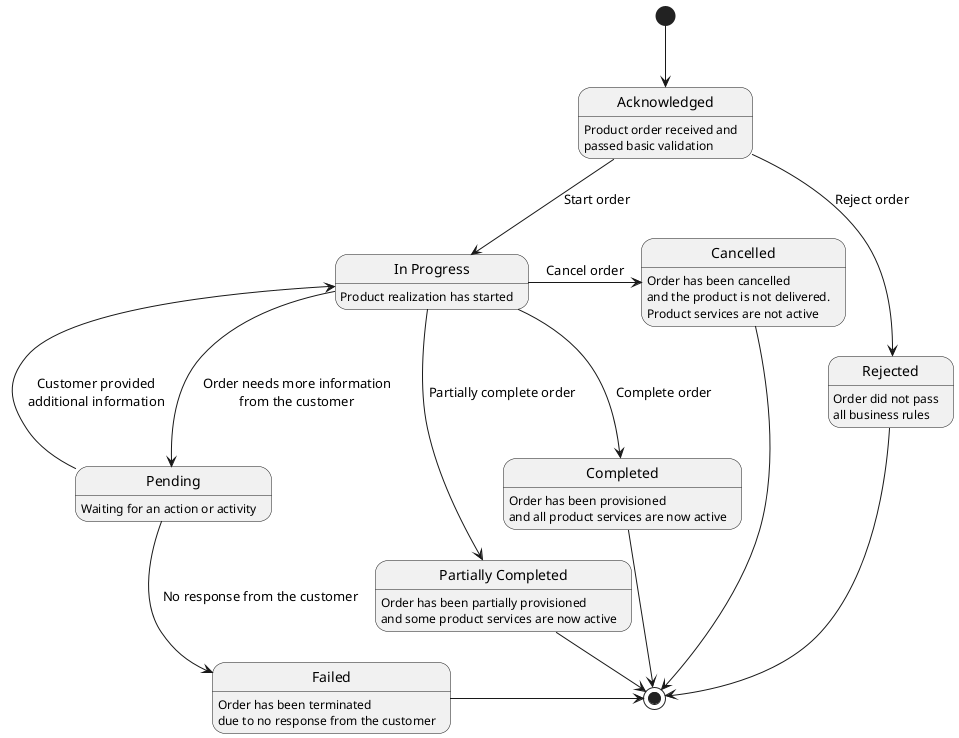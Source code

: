 @startuml
state "Acknowledged" as acknowledged
state "In Progress" as inProgress
state "Rejected" as rejected
state "Completed" as completed
state "Partially Completed" as partial
state "Cancelled" as cancelled
state "Pending" as pending
state "Failed" as failed

[*] -down-> acknowledged
acknowledged : Product order received and
acknowledged: passed basic validation

acknowledged --> inProgress: Start order
inProgress: Product realization has started

acknowledged --> rejected: Reject order
rejected: Order did not pass
rejected: all business rules

inProgress --> completed: Complete order
completed: Order has been provisioned
completed: and all product services are now active

inProgress --> partial: Partially complete order
partial: Order has been partially provisioned
partial: and some product services are now active

inProgress -> cancelled: Cancel order
cancelled: Order has been cancelled
cancelled: and the product is not delivered.
cancelled: Product services are not active

inProgress --> pending: Order needs more information\nfrom the customer
pending: Waiting for an action or activity

pending --> inProgress: Customer provided\nadditional information

pending --> failed: No response from the customer
failed: Order has been terminated
failed: due to no response from the customer

rejected -> [*]
completed -> [*]
partial -> [*]
cancelled -> [*]
failed -> [*]

' layout
cancelled -[hidden]-> completed
@enduml
